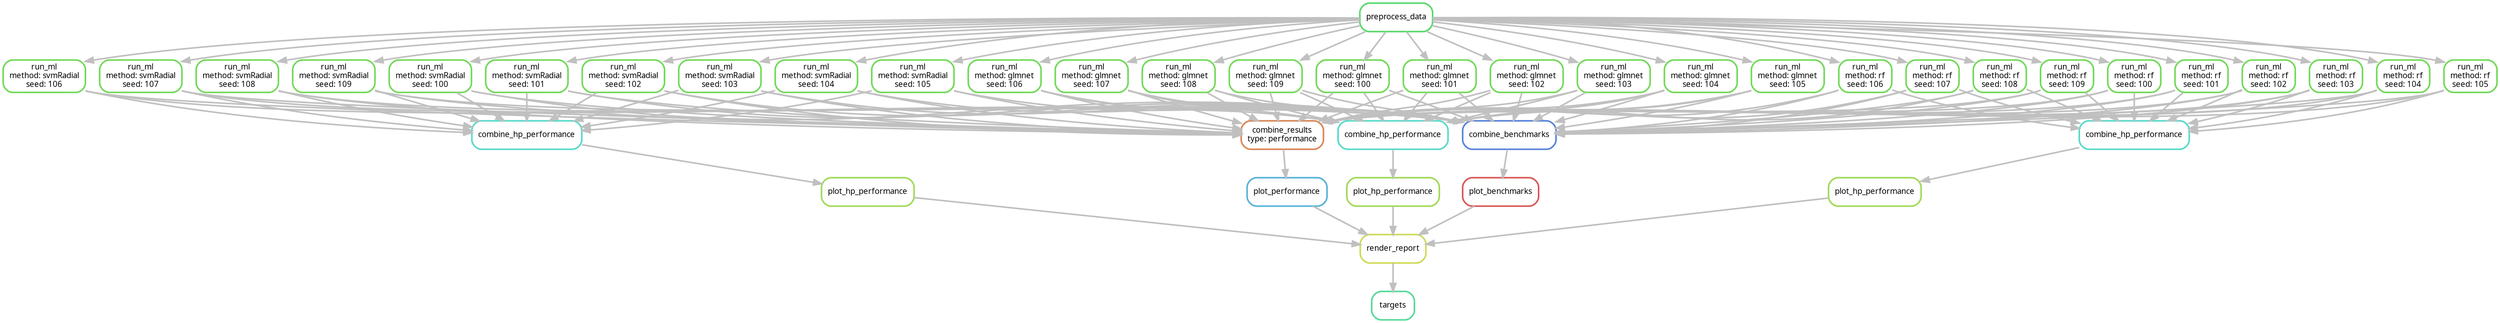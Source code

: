 digraph snakemake_dag {
    graph[bgcolor=white, margin=0];
    node[shape=box, style=rounded, fontname=sans,                 fontsize=10, penwidth=2];
    edge[penwidth=2, color=grey];
	0[label = "targets", color = "0.42 0.6 0.85", style="rounded"];
	1[label = "render_report", color = "0.18 0.6 0.85", style="rounded"];
	2[label = "plot_performance", color = "0.55 0.6 0.85", style="rounded"];
	3[label = "combine_results\ntype: performance", color = "0.06 0.6 0.85", style="rounded"];
	4[label = "run_ml\nmethod: glmnet\nseed: 100", color = "0.30 0.6 0.85", style="rounded"];
	5[label = "preprocess_data", color = "0.36 0.6 0.85", style="rounded"];
	6[label = "run_ml\nmethod: glmnet\nseed: 101", color = "0.30 0.6 0.85", style="rounded"];
	7[label = "run_ml\nmethod: glmnet\nseed: 102", color = "0.30 0.6 0.85", style="rounded"];
	8[label = "run_ml\nmethod: glmnet\nseed: 103", color = "0.30 0.6 0.85", style="rounded"];
	9[label = "run_ml\nmethod: glmnet\nseed: 104", color = "0.30 0.6 0.85", style="rounded"];
	10[label = "run_ml\nmethod: glmnet\nseed: 105", color = "0.30 0.6 0.85", style="rounded"];
	11[label = "run_ml\nmethod: glmnet\nseed: 106", color = "0.30 0.6 0.85", style="rounded"];
	12[label = "run_ml\nmethod: glmnet\nseed: 107", color = "0.30 0.6 0.85", style="rounded"];
	13[label = "run_ml\nmethod: glmnet\nseed: 108", color = "0.30 0.6 0.85", style="rounded"];
	14[label = "run_ml\nmethod: glmnet\nseed: 109", color = "0.30 0.6 0.85", style="rounded"];
	15[label = "run_ml\nmethod: rf\nseed: 100", color = "0.30 0.6 0.85", style="rounded"];
	16[label = "run_ml\nmethod: rf\nseed: 101", color = "0.30 0.6 0.85", style="rounded"];
	17[label = "run_ml\nmethod: rf\nseed: 102", color = "0.30 0.6 0.85", style="rounded"];
	18[label = "run_ml\nmethod: rf\nseed: 103", color = "0.30 0.6 0.85", style="rounded"];
	19[label = "run_ml\nmethod: rf\nseed: 104", color = "0.30 0.6 0.85", style="rounded"];
	20[label = "run_ml\nmethod: rf\nseed: 105", color = "0.30 0.6 0.85", style="rounded"];
	21[label = "run_ml\nmethod: rf\nseed: 106", color = "0.30 0.6 0.85", style="rounded"];
	22[label = "run_ml\nmethod: rf\nseed: 107", color = "0.30 0.6 0.85", style="rounded"];
	23[label = "run_ml\nmethod: rf\nseed: 108", color = "0.30 0.6 0.85", style="rounded"];
	24[label = "run_ml\nmethod: rf\nseed: 109", color = "0.30 0.6 0.85", style="rounded"];
	25[label = "run_ml\nmethod: svmRadial\nseed: 100", color = "0.30 0.6 0.85", style="rounded"];
	26[label = "run_ml\nmethod: svmRadial\nseed: 101", color = "0.30 0.6 0.85", style="rounded"];
	27[label = "run_ml\nmethod: svmRadial\nseed: 102", color = "0.30 0.6 0.85", style="rounded"];
	28[label = "run_ml\nmethod: svmRadial\nseed: 103", color = "0.30 0.6 0.85", style="rounded"];
	29[label = "run_ml\nmethod: svmRadial\nseed: 104", color = "0.30 0.6 0.85", style="rounded"];
	30[label = "run_ml\nmethod: svmRadial\nseed: 105", color = "0.30 0.6 0.85", style="rounded"];
	31[label = "run_ml\nmethod: svmRadial\nseed: 106", color = "0.30 0.6 0.85", style="rounded"];
	32[label = "run_ml\nmethod: svmRadial\nseed: 107", color = "0.30 0.6 0.85", style="rounded"];
	33[label = "run_ml\nmethod: svmRadial\nseed: 108", color = "0.30 0.6 0.85", style="rounded"];
	34[label = "run_ml\nmethod: svmRadial\nseed: 109", color = "0.30 0.6 0.85", style="rounded"];
	35[label = "plot_hp_performance", color = "0.24 0.6 0.85", style="rounded"];
	36[label = "combine_hp_performance", color = "0.48 0.6 0.85", style="rounded"];
	37[label = "plot_hp_performance", color = "0.24 0.6 0.85", style="rounded"];
	38[label = "combine_hp_performance", color = "0.48 0.6 0.85", style="rounded"];
	39[label = "plot_hp_performance", color = "0.24 0.6 0.85", style="rounded"];
	40[label = "combine_hp_performance", color = "0.48 0.6 0.85", style="rounded"];
	41[label = "plot_benchmarks", color = "0.00 0.6 0.85", style="rounded"];
	42[label = "combine_benchmarks", color = "0.61 0.6 0.85", style="rounded"];
	1 -> 0
	2 -> 1
	35 -> 1
	37 -> 1
	39 -> 1
	41 -> 1
	3 -> 2
	4 -> 3
	6 -> 3
	7 -> 3
	8 -> 3
	9 -> 3
	10 -> 3
	11 -> 3
	12 -> 3
	13 -> 3
	14 -> 3
	15 -> 3
	16 -> 3
	17 -> 3
	18 -> 3
	19 -> 3
	20 -> 3
	21 -> 3
	22 -> 3
	23 -> 3
	24 -> 3
	25 -> 3
	26 -> 3
	27 -> 3
	28 -> 3
	29 -> 3
	30 -> 3
	31 -> 3
	32 -> 3
	33 -> 3
	34 -> 3
	5 -> 4
	5 -> 6
	5 -> 7
	5 -> 8
	5 -> 9
	5 -> 10
	5 -> 11
	5 -> 12
	5 -> 13
	5 -> 14
	5 -> 15
	5 -> 16
	5 -> 17
	5 -> 18
	5 -> 19
	5 -> 20
	5 -> 21
	5 -> 22
	5 -> 23
	5 -> 24
	5 -> 25
	5 -> 26
	5 -> 27
	5 -> 28
	5 -> 29
	5 -> 30
	5 -> 31
	5 -> 32
	5 -> 33
	5 -> 34
	36 -> 35
	4 -> 36
	6 -> 36
	7 -> 36
	8 -> 36
	9 -> 36
	10 -> 36
	11 -> 36
	12 -> 36
	13 -> 36
	14 -> 36
	38 -> 37
	15 -> 38
	16 -> 38
	17 -> 38
	18 -> 38
	19 -> 38
	20 -> 38
	21 -> 38
	22 -> 38
	23 -> 38
	24 -> 38
	40 -> 39
	25 -> 40
	26 -> 40
	27 -> 40
	28 -> 40
	29 -> 40
	30 -> 40
	31 -> 40
	32 -> 40
	33 -> 40
	34 -> 40
	42 -> 41
	4 -> 42
	6 -> 42
	7 -> 42
	8 -> 42
	9 -> 42
	10 -> 42
	11 -> 42
	12 -> 42
	13 -> 42
	14 -> 42
	15 -> 42
	16 -> 42
	17 -> 42
	18 -> 42
	19 -> 42
	20 -> 42
	21 -> 42
	22 -> 42
	23 -> 42
	24 -> 42
	25 -> 42
	26 -> 42
	27 -> 42
	28 -> 42
	29 -> 42
	30 -> 42
	31 -> 42
	32 -> 42
	33 -> 42
	34 -> 42
}            
